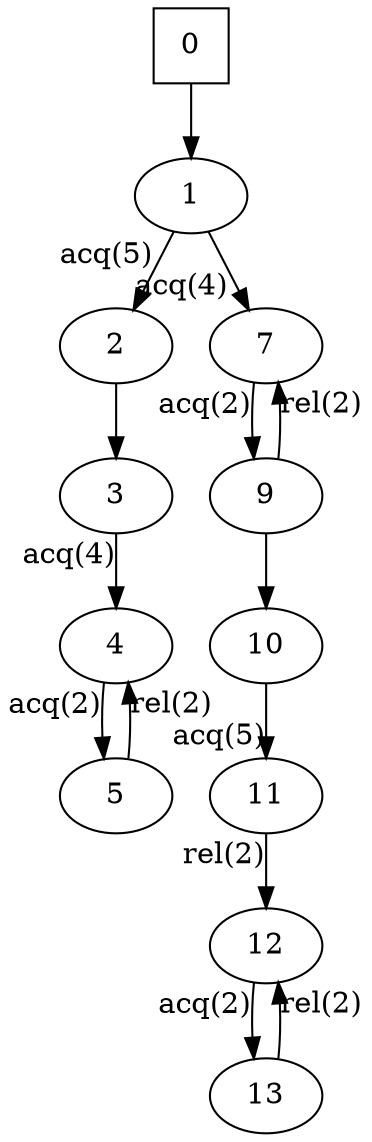 digraph auto_4{
0[shape=square];
1;
2;
3;
4;
5;
7;
9;
10;
11;
12;
13;
2 -> 3;
11 -> 12[xlabel="rel(2)"];
12 -> 13[xlabel="acq(2)"];
5 -> 4[xlabel="rel(2)"];
3 -> 4[xlabel="acq(4)"];
10 -> 11[xlabel="acq(5)"];
7 -> 9[xlabel="acq(2)"];
9 -> 7[xlabel="rel(2)"];
9 -> 10;
0 -> 1;
1 -> 2[xlabel="acq(5)"];
1 -> 7[xlabel="acq(4)"];
13 -> 12[xlabel="rel(2)"];
4 -> 5[xlabel="acq(2)"];
}
